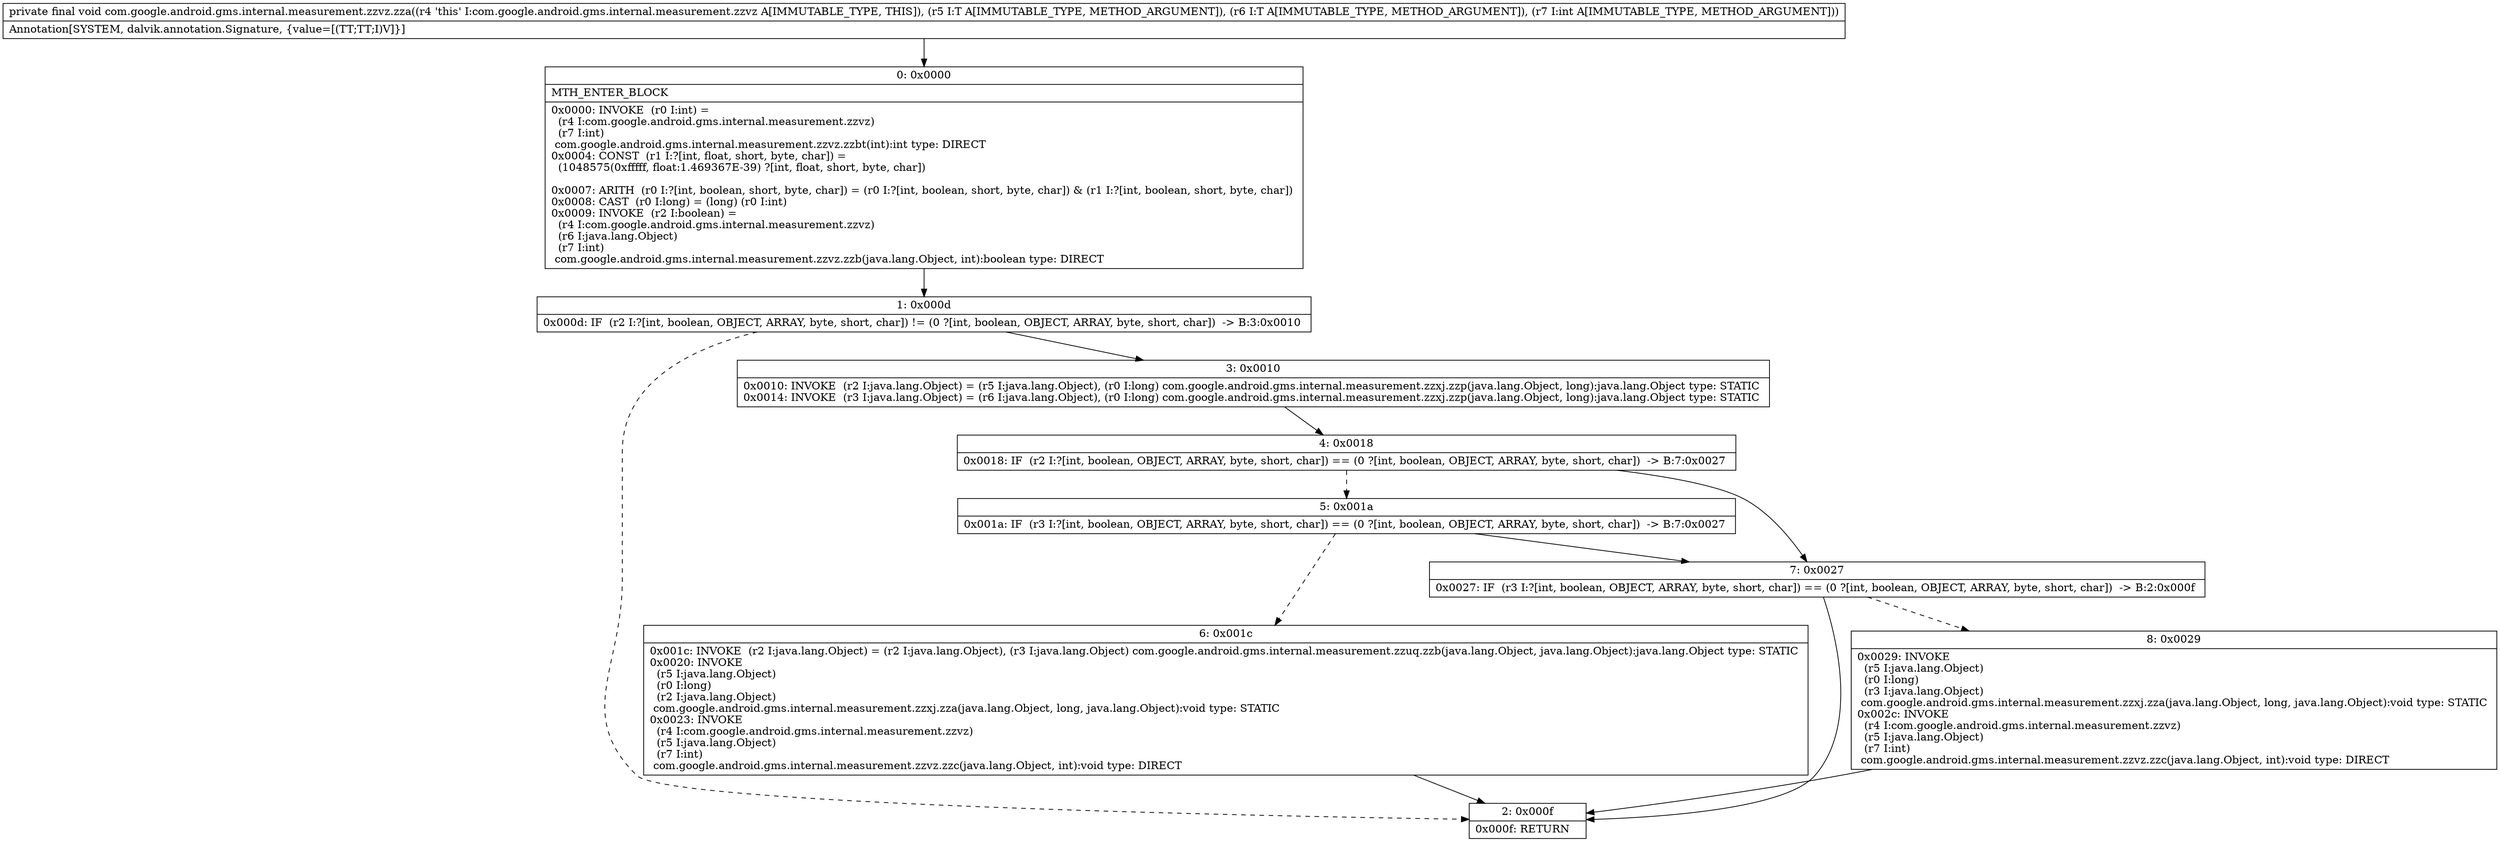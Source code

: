 digraph "CFG forcom.google.android.gms.internal.measurement.zzvz.zza(Ljava\/lang\/Object;Ljava\/lang\/Object;I)V" {
Node_0 [shape=record,label="{0\:\ 0x0000|MTH_ENTER_BLOCK\l|0x0000: INVOKE  (r0 I:int) = \l  (r4 I:com.google.android.gms.internal.measurement.zzvz)\l  (r7 I:int)\l com.google.android.gms.internal.measurement.zzvz.zzbt(int):int type: DIRECT \l0x0004: CONST  (r1 I:?[int, float, short, byte, char]) = \l  (1048575(0xfffff, float:1.469367E\-39) ?[int, float, short, byte, char])\l \l0x0007: ARITH  (r0 I:?[int, boolean, short, byte, char]) = (r0 I:?[int, boolean, short, byte, char]) & (r1 I:?[int, boolean, short, byte, char]) \l0x0008: CAST  (r0 I:long) = (long) (r0 I:int) \l0x0009: INVOKE  (r2 I:boolean) = \l  (r4 I:com.google.android.gms.internal.measurement.zzvz)\l  (r6 I:java.lang.Object)\l  (r7 I:int)\l com.google.android.gms.internal.measurement.zzvz.zzb(java.lang.Object, int):boolean type: DIRECT \l}"];
Node_1 [shape=record,label="{1\:\ 0x000d|0x000d: IF  (r2 I:?[int, boolean, OBJECT, ARRAY, byte, short, char]) != (0 ?[int, boolean, OBJECT, ARRAY, byte, short, char])  \-\> B:3:0x0010 \l}"];
Node_2 [shape=record,label="{2\:\ 0x000f|0x000f: RETURN   \l}"];
Node_3 [shape=record,label="{3\:\ 0x0010|0x0010: INVOKE  (r2 I:java.lang.Object) = (r5 I:java.lang.Object), (r0 I:long) com.google.android.gms.internal.measurement.zzxj.zzp(java.lang.Object, long):java.lang.Object type: STATIC \l0x0014: INVOKE  (r3 I:java.lang.Object) = (r6 I:java.lang.Object), (r0 I:long) com.google.android.gms.internal.measurement.zzxj.zzp(java.lang.Object, long):java.lang.Object type: STATIC \l}"];
Node_4 [shape=record,label="{4\:\ 0x0018|0x0018: IF  (r2 I:?[int, boolean, OBJECT, ARRAY, byte, short, char]) == (0 ?[int, boolean, OBJECT, ARRAY, byte, short, char])  \-\> B:7:0x0027 \l}"];
Node_5 [shape=record,label="{5\:\ 0x001a|0x001a: IF  (r3 I:?[int, boolean, OBJECT, ARRAY, byte, short, char]) == (0 ?[int, boolean, OBJECT, ARRAY, byte, short, char])  \-\> B:7:0x0027 \l}"];
Node_6 [shape=record,label="{6\:\ 0x001c|0x001c: INVOKE  (r2 I:java.lang.Object) = (r2 I:java.lang.Object), (r3 I:java.lang.Object) com.google.android.gms.internal.measurement.zzuq.zzb(java.lang.Object, java.lang.Object):java.lang.Object type: STATIC \l0x0020: INVOKE  \l  (r5 I:java.lang.Object)\l  (r0 I:long)\l  (r2 I:java.lang.Object)\l com.google.android.gms.internal.measurement.zzxj.zza(java.lang.Object, long, java.lang.Object):void type: STATIC \l0x0023: INVOKE  \l  (r4 I:com.google.android.gms.internal.measurement.zzvz)\l  (r5 I:java.lang.Object)\l  (r7 I:int)\l com.google.android.gms.internal.measurement.zzvz.zzc(java.lang.Object, int):void type: DIRECT \l}"];
Node_7 [shape=record,label="{7\:\ 0x0027|0x0027: IF  (r3 I:?[int, boolean, OBJECT, ARRAY, byte, short, char]) == (0 ?[int, boolean, OBJECT, ARRAY, byte, short, char])  \-\> B:2:0x000f \l}"];
Node_8 [shape=record,label="{8\:\ 0x0029|0x0029: INVOKE  \l  (r5 I:java.lang.Object)\l  (r0 I:long)\l  (r3 I:java.lang.Object)\l com.google.android.gms.internal.measurement.zzxj.zza(java.lang.Object, long, java.lang.Object):void type: STATIC \l0x002c: INVOKE  \l  (r4 I:com.google.android.gms.internal.measurement.zzvz)\l  (r5 I:java.lang.Object)\l  (r7 I:int)\l com.google.android.gms.internal.measurement.zzvz.zzc(java.lang.Object, int):void type: DIRECT \l}"];
MethodNode[shape=record,label="{private final void com.google.android.gms.internal.measurement.zzvz.zza((r4 'this' I:com.google.android.gms.internal.measurement.zzvz A[IMMUTABLE_TYPE, THIS]), (r5 I:T A[IMMUTABLE_TYPE, METHOD_ARGUMENT]), (r6 I:T A[IMMUTABLE_TYPE, METHOD_ARGUMENT]), (r7 I:int A[IMMUTABLE_TYPE, METHOD_ARGUMENT]))  | Annotation[SYSTEM, dalvik.annotation.Signature, \{value=[(TT;TT;I)V]\}]\l}"];
MethodNode -> Node_0;
Node_0 -> Node_1;
Node_1 -> Node_2[style=dashed];
Node_1 -> Node_3;
Node_3 -> Node_4;
Node_4 -> Node_5[style=dashed];
Node_4 -> Node_7;
Node_5 -> Node_6[style=dashed];
Node_5 -> Node_7;
Node_6 -> Node_2;
Node_7 -> Node_2;
Node_7 -> Node_8[style=dashed];
Node_8 -> Node_2;
}

